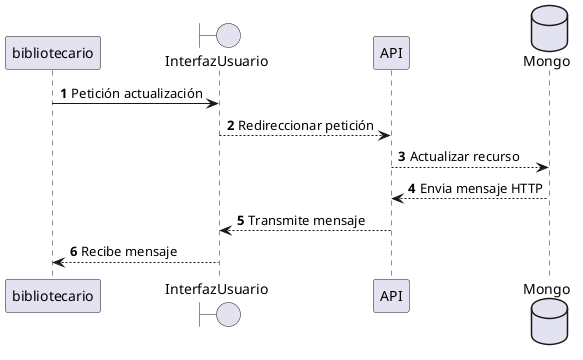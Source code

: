 @startuml
'https://plantuml.com/sequence-diagram

autonumber

participant bibliotecario as user
boundary InterfazUsuario as ui

user -> ui: Petición actualización
ui --> API: Redireccionar petición
database Mongo as db
API --> db: Actualizar recurso  
db --> API: Envia mensaje HTTP
API --> ui: Transmite mensaje
ui --> user: Recibe mensaje
@enduml